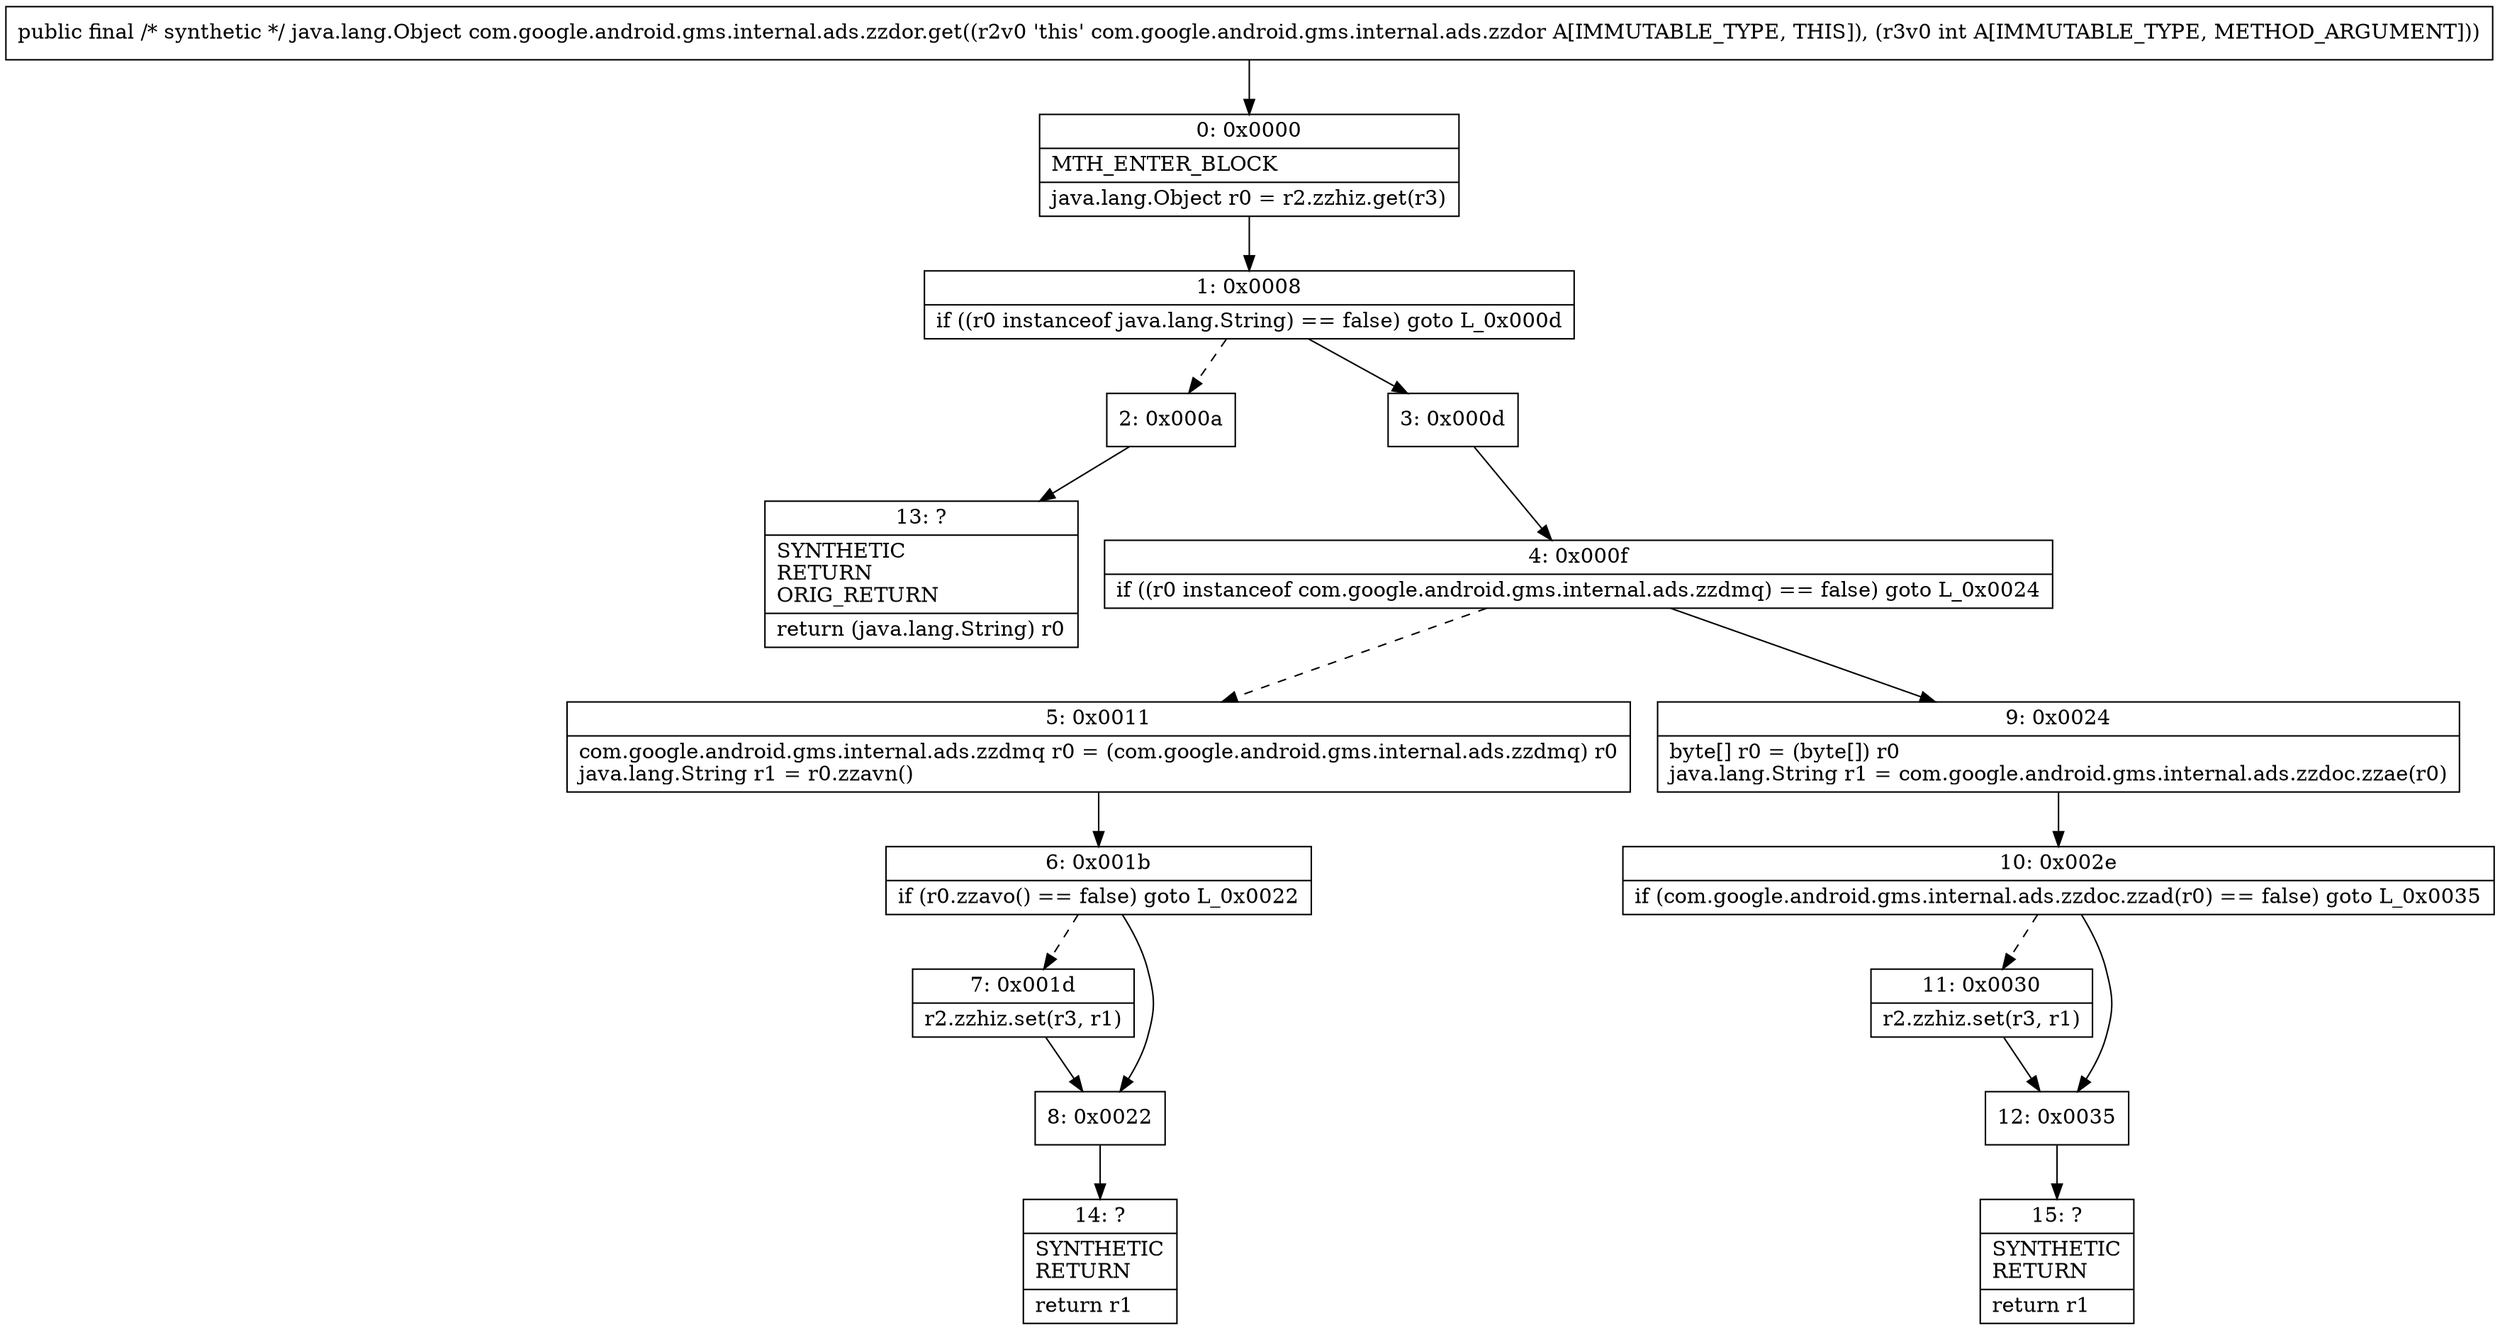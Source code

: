 digraph "CFG forcom.google.android.gms.internal.ads.zzdor.get(I)Ljava\/lang\/Object;" {
Node_0 [shape=record,label="{0\:\ 0x0000|MTH_ENTER_BLOCK\l|java.lang.Object r0 = r2.zzhiz.get(r3)\l}"];
Node_1 [shape=record,label="{1\:\ 0x0008|if ((r0 instanceof java.lang.String) == false) goto L_0x000d\l}"];
Node_2 [shape=record,label="{2\:\ 0x000a}"];
Node_3 [shape=record,label="{3\:\ 0x000d}"];
Node_4 [shape=record,label="{4\:\ 0x000f|if ((r0 instanceof com.google.android.gms.internal.ads.zzdmq) == false) goto L_0x0024\l}"];
Node_5 [shape=record,label="{5\:\ 0x0011|com.google.android.gms.internal.ads.zzdmq r0 = (com.google.android.gms.internal.ads.zzdmq) r0\ljava.lang.String r1 = r0.zzavn()\l}"];
Node_6 [shape=record,label="{6\:\ 0x001b|if (r0.zzavo() == false) goto L_0x0022\l}"];
Node_7 [shape=record,label="{7\:\ 0x001d|r2.zzhiz.set(r3, r1)\l}"];
Node_8 [shape=record,label="{8\:\ 0x0022}"];
Node_9 [shape=record,label="{9\:\ 0x0024|byte[] r0 = (byte[]) r0\ljava.lang.String r1 = com.google.android.gms.internal.ads.zzdoc.zzae(r0)\l}"];
Node_10 [shape=record,label="{10\:\ 0x002e|if (com.google.android.gms.internal.ads.zzdoc.zzad(r0) == false) goto L_0x0035\l}"];
Node_11 [shape=record,label="{11\:\ 0x0030|r2.zzhiz.set(r3, r1)\l}"];
Node_12 [shape=record,label="{12\:\ 0x0035}"];
Node_13 [shape=record,label="{13\:\ ?|SYNTHETIC\lRETURN\lORIG_RETURN\l|return (java.lang.String) r0\l}"];
Node_14 [shape=record,label="{14\:\ ?|SYNTHETIC\lRETURN\l|return r1\l}"];
Node_15 [shape=record,label="{15\:\ ?|SYNTHETIC\lRETURN\l|return r1\l}"];
MethodNode[shape=record,label="{public final \/* synthetic *\/ java.lang.Object com.google.android.gms.internal.ads.zzdor.get((r2v0 'this' com.google.android.gms.internal.ads.zzdor A[IMMUTABLE_TYPE, THIS]), (r3v0 int A[IMMUTABLE_TYPE, METHOD_ARGUMENT])) }"];
MethodNode -> Node_0;
Node_0 -> Node_1;
Node_1 -> Node_2[style=dashed];
Node_1 -> Node_3;
Node_2 -> Node_13;
Node_3 -> Node_4;
Node_4 -> Node_5[style=dashed];
Node_4 -> Node_9;
Node_5 -> Node_6;
Node_6 -> Node_7[style=dashed];
Node_6 -> Node_8;
Node_7 -> Node_8;
Node_8 -> Node_14;
Node_9 -> Node_10;
Node_10 -> Node_11[style=dashed];
Node_10 -> Node_12;
Node_11 -> Node_12;
Node_12 -> Node_15;
}

